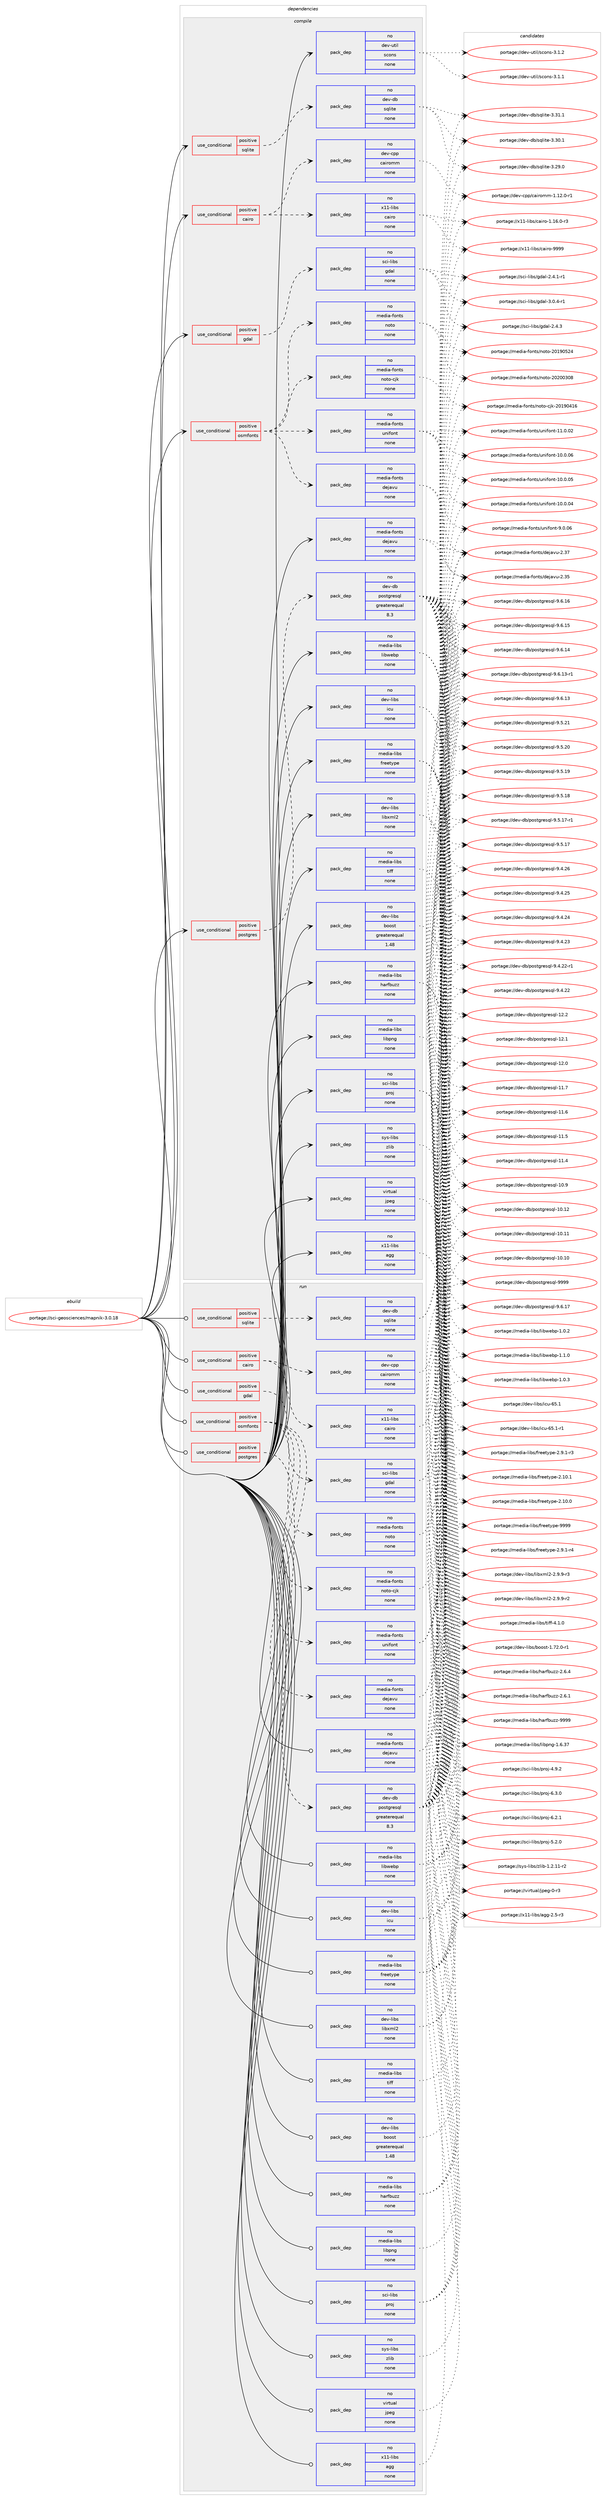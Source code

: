 digraph prolog {

# *************
# Graph options
# *************

newrank=true;
concentrate=true;
compound=true;
graph [rankdir=LR,fontname=Helvetica,fontsize=10,ranksep=1.5];#, ranksep=2.5, nodesep=0.2];
edge  [arrowhead=vee];
node  [fontname=Helvetica,fontsize=10];

# **********
# The ebuild
# **********

subgraph cluster_leftcol {
color=gray;
rank=same;
label=<<i>ebuild</i>>;
id [label="portage://sci-geosciences/mapnik-3.0.18", color=red, width=4, href="../sci-geosciences/mapnik-3.0.18.svg"];
}

# ****************
# The dependencies
# ****************

subgraph cluster_midcol {
color=gray;
label=<<i>dependencies</i>>;
subgraph cluster_compile {
fillcolor="#eeeeee";
style=filled;
label=<<i>compile</i>>;
subgraph cond7459 {
dependency40865 [label=<<TABLE BORDER="0" CELLBORDER="1" CELLSPACING="0" CELLPADDING="4"><TR><TD ROWSPAN="3" CELLPADDING="10">use_conditional</TD></TR><TR><TD>positive</TD></TR><TR><TD>cairo</TD></TR></TABLE>>, shape=none, color=red];
subgraph pack32543 {
dependency40866 [label=<<TABLE BORDER="0" CELLBORDER="1" CELLSPACING="0" CELLPADDING="4" WIDTH="220"><TR><TD ROWSPAN="6" CELLPADDING="30">pack_dep</TD></TR><TR><TD WIDTH="110">no</TD></TR><TR><TD>x11-libs</TD></TR><TR><TD>cairo</TD></TR><TR><TD>none</TD></TR><TR><TD></TD></TR></TABLE>>, shape=none, color=blue];
}
dependency40865:e -> dependency40866:w [weight=20,style="dashed",arrowhead="vee"];
subgraph pack32544 {
dependency40867 [label=<<TABLE BORDER="0" CELLBORDER="1" CELLSPACING="0" CELLPADDING="4" WIDTH="220"><TR><TD ROWSPAN="6" CELLPADDING="30">pack_dep</TD></TR><TR><TD WIDTH="110">no</TD></TR><TR><TD>dev-cpp</TD></TR><TR><TD>cairomm</TD></TR><TR><TD>none</TD></TR><TR><TD></TD></TR></TABLE>>, shape=none, color=blue];
}
dependency40865:e -> dependency40867:w [weight=20,style="dashed",arrowhead="vee"];
}
id:e -> dependency40865:w [weight=20,style="solid",arrowhead="vee"];
subgraph cond7460 {
dependency40868 [label=<<TABLE BORDER="0" CELLBORDER="1" CELLSPACING="0" CELLPADDING="4"><TR><TD ROWSPAN="3" CELLPADDING="10">use_conditional</TD></TR><TR><TD>positive</TD></TR><TR><TD>gdal</TD></TR></TABLE>>, shape=none, color=red];
subgraph pack32545 {
dependency40869 [label=<<TABLE BORDER="0" CELLBORDER="1" CELLSPACING="0" CELLPADDING="4" WIDTH="220"><TR><TD ROWSPAN="6" CELLPADDING="30">pack_dep</TD></TR><TR><TD WIDTH="110">no</TD></TR><TR><TD>sci-libs</TD></TR><TR><TD>gdal</TD></TR><TR><TD>none</TD></TR><TR><TD></TD></TR></TABLE>>, shape=none, color=blue];
}
dependency40868:e -> dependency40869:w [weight=20,style="dashed",arrowhead="vee"];
}
id:e -> dependency40868:w [weight=20,style="solid",arrowhead="vee"];
subgraph cond7461 {
dependency40870 [label=<<TABLE BORDER="0" CELLBORDER="1" CELLSPACING="0" CELLPADDING="4"><TR><TD ROWSPAN="3" CELLPADDING="10">use_conditional</TD></TR><TR><TD>positive</TD></TR><TR><TD>osmfonts</TD></TR></TABLE>>, shape=none, color=red];
subgraph pack32546 {
dependency40871 [label=<<TABLE BORDER="0" CELLBORDER="1" CELLSPACING="0" CELLPADDING="4" WIDTH="220"><TR><TD ROWSPAN="6" CELLPADDING="30">pack_dep</TD></TR><TR><TD WIDTH="110">no</TD></TR><TR><TD>media-fonts</TD></TR><TR><TD>dejavu</TD></TR><TR><TD>none</TD></TR><TR><TD></TD></TR></TABLE>>, shape=none, color=blue];
}
dependency40870:e -> dependency40871:w [weight=20,style="dashed",arrowhead="vee"];
subgraph pack32547 {
dependency40872 [label=<<TABLE BORDER="0" CELLBORDER="1" CELLSPACING="0" CELLPADDING="4" WIDTH="220"><TR><TD ROWSPAN="6" CELLPADDING="30">pack_dep</TD></TR><TR><TD WIDTH="110">no</TD></TR><TR><TD>media-fonts</TD></TR><TR><TD>noto</TD></TR><TR><TD>none</TD></TR><TR><TD></TD></TR></TABLE>>, shape=none, color=blue];
}
dependency40870:e -> dependency40872:w [weight=20,style="dashed",arrowhead="vee"];
subgraph pack32548 {
dependency40873 [label=<<TABLE BORDER="0" CELLBORDER="1" CELLSPACING="0" CELLPADDING="4" WIDTH="220"><TR><TD ROWSPAN="6" CELLPADDING="30">pack_dep</TD></TR><TR><TD WIDTH="110">no</TD></TR><TR><TD>media-fonts</TD></TR><TR><TD>noto-cjk</TD></TR><TR><TD>none</TD></TR><TR><TD></TD></TR></TABLE>>, shape=none, color=blue];
}
dependency40870:e -> dependency40873:w [weight=20,style="dashed",arrowhead="vee"];
subgraph pack32549 {
dependency40874 [label=<<TABLE BORDER="0" CELLBORDER="1" CELLSPACING="0" CELLPADDING="4" WIDTH="220"><TR><TD ROWSPAN="6" CELLPADDING="30">pack_dep</TD></TR><TR><TD WIDTH="110">no</TD></TR><TR><TD>media-fonts</TD></TR><TR><TD>unifont</TD></TR><TR><TD>none</TD></TR><TR><TD></TD></TR></TABLE>>, shape=none, color=blue];
}
dependency40870:e -> dependency40874:w [weight=20,style="dashed",arrowhead="vee"];
}
id:e -> dependency40870:w [weight=20,style="solid",arrowhead="vee"];
subgraph cond7462 {
dependency40875 [label=<<TABLE BORDER="0" CELLBORDER="1" CELLSPACING="0" CELLPADDING="4"><TR><TD ROWSPAN="3" CELLPADDING="10">use_conditional</TD></TR><TR><TD>positive</TD></TR><TR><TD>postgres</TD></TR></TABLE>>, shape=none, color=red];
subgraph pack32550 {
dependency40876 [label=<<TABLE BORDER="0" CELLBORDER="1" CELLSPACING="0" CELLPADDING="4" WIDTH="220"><TR><TD ROWSPAN="6" CELLPADDING="30">pack_dep</TD></TR><TR><TD WIDTH="110">no</TD></TR><TR><TD>dev-db</TD></TR><TR><TD>postgresql</TD></TR><TR><TD>greaterequal</TD></TR><TR><TD>8.3</TD></TR></TABLE>>, shape=none, color=blue];
}
dependency40875:e -> dependency40876:w [weight=20,style="dashed",arrowhead="vee"];
}
id:e -> dependency40875:w [weight=20,style="solid",arrowhead="vee"];
subgraph cond7463 {
dependency40877 [label=<<TABLE BORDER="0" CELLBORDER="1" CELLSPACING="0" CELLPADDING="4"><TR><TD ROWSPAN="3" CELLPADDING="10">use_conditional</TD></TR><TR><TD>positive</TD></TR><TR><TD>sqlite</TD></TR></TABLE>>, shape=none, color=red];
subgraph pack32551 {
dependency40878 [label=<<TABLE BORDER="0" CELLBORDER="1" CELLSPACING="0" CELLPADDING="4" WIDTH="220"><TR><TD ROWSPAN="6" CELLPADDING="30">pack_dep</TD></TR><TR><TD WIDTH="110">no</TD></TR><TR><TD>dev-db</TD></TR><TR><TD>sqlite</TD></TR><TR><TD>none</TD></TR><TR><TD></TD></TR></TABLE>>, shape=none, color=blue];
}
dependency40877:e -> dependency40878:w [weight=20,style="dashed",arrowhead="vee"];
}
id:e -> dependency40877:w [weight=20,style="solid",arrowhead="vee"];
subgraph pack32552 {
dependency40879 [label=<<TABLE BORDER="0" CELLBORDER="1" CELLSPACING="0" CELLPADDING="4" WIDTH="220"><TR><TD ROWSPAN="6" CELLPADDING="30">pack_dep</TD></TR><TR><TD WIDTH="110">no</TD></TR><TR><TD>dev-libs</TD></TR><TR><TD>boost</TD></TR><TR><TD>greaterequal</TD></TR><TR><TD>1.48</TD></TR></TABLE>>, shape=none, color=blue];
}
id:e -> dependency40879:w [weight=20,style="solid",arrowhead="vee"];
subgraph pack32553 {
dependency40880 [label=<<TABLE BORDER="0" CELLBORDER="1" CELLSPACING="0" CELLPADDING="4" WIDTH="220"><TR><TD ROWSPAN="6" CELLPADDING="30">pack_dep</TD></TR><TR><TD WIDTH="110">no</TD></TR><TR><TD>dev-libs</TD></TR><TR><TD>icu</TD></TR><TR><TD>none</TD></TR><TR><TD></TD></TR></TABLE>>, shape=none, color=blue];
}
id:e -> dependency40880:w [weight=20,style="solid",arrowhead="vee"];
subgraph pack32554 {
dependency40881 [label=<<TABLE BORDER="0" CELLBORDER="1" CELLSPACING="0" CELLPADDING="4" WIDTH="220"><TR><TD ROWSPAN="6" CELLPADDING="30">pack_dep</TD></TR><TR><TD WIDTH="110">no</TD></TR><TR><TD>dev-libs</TD></TR><TR><TD>libxml2</TD></TR><TR><TD>none</TD></TR><TR><TD></TD></TR></TABLE>>, shape=none, color=blue];
}
id:e -> dependency40881:w [weight=20,style="solid",arrowhead="vee"];
subgraph pack32555 {
dependency40882 [label=<<TABLE BORDER="0" CELLBORDER="1" CELLSPACING="0" CELLPADDING="4" WIDTH="220"><TR><TD ROWSPAN="6" CELLPADDING="30">pack_dep</TD></TR><TR><TD WIDTH="110">no</TD></TR><TR><TD>dev-util</TD></TR><TR><TD>scons</TD></TR><TR><TD>none</TD></TR><TR><TD></TD></TR></TABLE>>, shape=none, color=blue];
}
id:e -> dependency40882:w [weight=20,style="solid",arrowhead="vee"];
subgraph pack32556 {
dependency40883 [label=<<TABLE BORDER="0" CELLBORDER="1" CELLSPACING="0" CELLPADDING="4" WIDTH="220"><TR><TD ROWSPAN="6" CELLPADDING="30">pack_dep</TD></TR><TR><TD WIDTH="110">no</TD></TR><TR><TD>media-fonts</TD></TR><TR><TD>dejavu</TD></TR><TR><TD>none</TD></TR><TR><TD></TD></TR></TABLE>>, shape=none, color=blue];
}
id:e -> dependency40883:w [weight=20,style="solid",arrowhead="vee"];
subgraph pack32557 {
dependency40884 [label=<<TABLE BORDER="0" CELLBORDER="1" CELLSPACING="0" CELLPADDING="4" WIDTH="220"><TR><TD ROWSPAN="6" CELLPADDING="30">pack_dep</TD></TR><TR><TD WIDTH="110">no</TD></TR><TR><TD>media-libs</TD></TR><TR><TD>freetype</TD></TR><TR><TD>none</TD></TR><TR><TD></TD></TR></TABLE>>, shape=none, color=blue];
}
id:e -> dependency40884:w [weight=20,style="solid",arrowhead="vee"];
subgraph pack32558 {
dependency40885 [label=<<TABLE BORDER="0" CELLBORDER="1" CELLSPACING="0" CELLPADDING="4" WIDTH="220"><TR><TD ROWSPAN="6" CELLPADDING="30">pack_dep</TD></TR><TR><TD WIDTH="110">no</TD></TR><TR><TD>media-libs</TD></TR><TR><TD>harfbuzz</TD></TR><TR><TD>none</TD></TR><TR><TD></TD></TR></TABLE>>, shape=none, color=blue];
}
id:e -> dependency40885:w [weight=20,style="solid",arrowhead="vee"];
subgraph pack32559 {
dependency40886 [label=<<TABLE BORDER="0" CELLBORDER="1" CELLSPACING="0" CELLPADDING="4" WIDTH="220"><TR><TD ROWSPAN="6" CELLPADDING="30">pack_dep</TD></TR><TR><TD WIDTH="110">no</TD></TR><TR><TD>media-libs</TD></TR><TR><TD>libpng</TD></TR><TR><TD>none</TD></TR><TR><TD></TD></TR></TABLE>>, shape=none, color=blue];
}
id:e -> dependency40886:w [weight=20,style="solid",arrowhead="vee"];
subgraph pack32560 {
dependency40887 [label=<<TABLE BORDER="0" CELLBORDER="1" CELLSPACING="0" CELLPADDING="4" WIDTH="220"><TR><TD ROWSPAN="6" CELLPADDING="30">pack_dep</TD></TR><TR><TD WIDTH="110">no</TD></TR><TR><TD>media-libs</TD></TR><TR><TD>libwebp</TD></TR><TR><TD>none</TD></TR><TR><TD></TD></TR></TABLE>>, shape=none, color=blue];
}
id:e -> dependency40887:w [weight=20,style="solid",arrowhead="vee"];
subgraph pack32561 {
dependency40888 [label=<<TABLE BORDER="0" CELLBORDER="1" CELLSPACING="0" CELLPADDING="4" WIDTH="220"><TR><TD ROWSPAN="6" CELLPADDING="30">pack_dep</TD></TR><TR><TD WIDTH="110">no</TD></TR><TR><TD>media-libs</TD></TR><TR><TD>tiff</TD></TR><TR><TD>none</TD></TR><TR><TD></TD></TR></TABLE>>, shape=none, color=blue];
}
id:e -> dependency40888:w [weight=20,style="solid",arrowhead="vee"];
subgraph pack32562 {
dependency40889 [label=<<TABLE BORDER="0" CELLBORDER="1" CELLSPACING="0" CELLPADDING="4" WIDTH="220"><TR><TD ROWSPAN="6" CELLPADDING="30">pack_dep</TD></TR><TR><TD WIDTH="110">no</TD></TR><TR><TD>sci-libs</TD></TR><TR><TD>proj</TD></TR><TR><TD>none</TD></TR><TR><TD></TD></TR></TABLE>>, shape=none, color=blue];
}
id:e -> dependency40889:w [weight=20,style="solid",arrowhead="vee"];
subgraph pack32563 {
dependency40890 [label=<<TABLE BORDER="0" CELLBORDER="1" CELLSPACING="0" CELLPADDING="4" WIDTH="220"><TR><TD ROWSPAN="6" CELLPADDING="30">pack_dep</TD></TR><TR><TD WIDTH="110">no</TD></TR><TR><TD>sys-libs</TD></TR><TR><TD>zlib</TD></TR><TR><TD>none</TD></TR><TR><TD></TD></TR></TABLE>>, shape=none, color=blue];
}
id:e -> dependency40890:w [weight=20,style="solid",arrowhead="vee"];
subgraph pack32564 {
dependency40891 [label=<<TABLE BORDER="0" CELLBORDER="1" CELLSPACING="0" CELLPADDING="4" WIDTH="220"><TR><TD ROWSPAN="6" CELLPADDING="30">pack_dep</TD></TR><TR><TD WIDTH="110">no</TD></TR><TR><TD>virtual</TD></TR><TR><TD>jpeg</TD></TR><TR><TD>none</TD></TR><TR><TD></TD></TR></TABLE>>, shape=none, color=blue];
}
id:e -> dependency40891:w [weight=20,style="solid",arrowhead="vee"];
subgraph pack32565 {
dependency40892 [label=<<TABLE BORDER="0" CELLBORDER="1" CELLSPACING="0" CELLPADDING="4" WIDTH="220"><TR><TD ROWSPAN="6" CELLPADDING="30">pack_dep</TD></TR><TR><TD WIDTH="110">no</TD></TR><TR><TD>x11-libs</TD></TR><TR><TD>agg</TD></TR><TR><TD>none</TD></TR><TR><TD></TD></TR></TABLE>>, shape=none, color=blue];
}
id:e -> dependency40892:w [weight=20,style="solid",arrowhead="vee"];
}
subgraph cluster_compileandrun {
fillcolor="#eeeeee";
style=filled;
label=<<i>compile and run</i>>;
}
subgraph cluster_run {
fillcolor="#eeeeee";
style=filled;
label=<<i>run</i>>;
subgraph cond7464 {
dependency40893 [label=<<TABLE BORDER="0" CELLBORDER="1" CELLSPACING="0" CELLPADDING="4"><TR><TD ROWSPAN="3" CELLPADDING="10">use_conditional</TD></TR><TR><TD>positive</TD></TR><TR><TD>cairo</TD></TR></TABLE>>, shape=none, color=red];
subgraph pack32566 {
dependency40894 [label=<<TABLE BORDER="0" CELLBORDER="1" CELLSPACING="0" CELLPADDING="4" WIDTH="220"><TR><TD ROWSPAN="6" CELLPADDING="30">pack_dep</TD></TR><TR><TD WIDTH="110">no</TD></TR><TR><TD>x11-libs</TD></TR><TR><TD>cairo</TD></TR><TR><TD>none</TD></TR><TR><TD></TD></TR></TABLE>>, shape=none, color=blue];
}
dependency40893:e -> dependency40894:w [weight=20,style="dashed",arrowhead="vee"];
subgraph pack32567 {
dependency40895 [label=<<TABLE BORDER="0" CELLBORDER="1" CELLSPACING="0" CELLPADDING="4" WIDTH="220"><TR><TD ROWSPAN="6" CELLPADDING="30">pack_dep</TD></TR><TR><TD WIDTH="110">no</TD></TR><TR><TD>dev-cpp</TD></TR><TR><TD>cairomm</TD></TR><TR><TD>none</TD></TR><TR><TD></TD></TR></TABLE>>, shape=none, color=blue];
}
dependency40893:e -> dependency40895:w [weight=20,style="dashed",arrowhead="vee"];
}
id:e -> dependency40893:w [weight=20,style="solid",arrowhead="odot"];
subgraph cond7465 {
dependency40896 [label=<<TABLE BORDER="0" CELLBORDER="1" CELLSPACING="0" CELLPADDING="4"><TR><TD ROWSPAN="3" CELLPADDING="10">use_conditional</TD></TR><TR><TD>positive</TD></TR><TR><TD>gdal</TD></TR></TABLE>>, shape=none, color=red];
subgraph pack32568 {
dependency40897 [label=<<TABLE BORDER="0" CELLBORDER="1" CELLSPACING="0" CELLPADDING="4" WIDTH="220"><TR><TD ROWSPAN="6" CELLPADDING="30">pack_dep</TD></TR><TR><TD WIDTH="110">no</TD></TR><TR><TD>sci-libs</TD></TR><TR><TD>gdal</TD></TR><TR><TD>none</TD></TR><TR><TD></TD></TR></TABLE>>, shape=none, color=blue];
}
dependency40896:e -> dependency40897:w [weight=20,style="dashed",arrowhead="vee"];
}
id:e -> dependency40896:w [weight=20,style="solid",arrowhead="odot"];
subgraph cond7466 {
dependency40898 [label=<<TABLE BORDER="0" CELLBORDER="1" CELLSPACING="0" CELLPADDING="4"><TR><TD ROWSPAN="3" CELLPADDING="10">use_conditional</TD></TR><TR><TD>positive</TD></TR><TR><TD>osmfonts</TD></TR></TABLE>>, shape=none, color=red];
subgraph pack32569 {
dependency40899 [label=<<TABLE BORDER="0" CELLBORDER="1" CELLSPACING="0" CELLPADDING="4" WIDTH="220"><TR><TD ROWSPAN="6" CELLPADDING="30">pack_dep</TD></TR><TR><TD WIDTH="110">no</TD></TR><TR><TD>media-fonts</TD></TR><TR><TD>dejavu</TD></TR><TR><TD>none</TD></TR><TR><TD></TD></TR></TABLE>>, shape=none, color=blue];
}
dependency40898:e -> dependency40899:w [weight=20,style="dashed",arrowhead="vee"];
subgraph pack32570 {
dependency40900 [label=<<TABLE BORDER="0" CELLBORDER="1" CELLSPACING="0" CELLPADDING="4" WIDTH="220"><TR><TD ROWSPAN="6" CELLPADDING="30">pack_dep</TD></TR><TR><TD WIDTH="110">no</TD></TR><TR><TD>media-fonts</TD></TR><TR><TD>noto</TD></TR><TR><TD>none</TD></TR><TR><TD></TD></TR></TABLE>>, shape=none, color=blue];
}
dependency40898:e -> dependency40900:w [weight=20,style="dashed",arrowhead="vee"];
subgraph pack32571 {
dependency40901 [label=<<TABLE BORDER="0" CELLBORDER="1" CELLSPACING="0" CELLPADDING="4" WIDTH="220"><TR><TD ROWSPAN="6" CELLPADDING="30">pack_dep</TD></TR><TR><TD WIDTH="110">no</TD></TR><TR><TD>media-fonts</TD></TR><TR><TD>noto-cjk</TD></TR><TR><TD>none</TD></TR><TR><TD></TD></TR></TABLE>>, shape=none, color=blue];
}
dependency40898:e -> dependency40901:w [weight=20,style="dashed",arrowhead="vee"];
subgraph pack32572 {
dependency40902 [label=<<TABLE BORDER="0" CELLBORDER="1" CELLSPACING="0" CELLPADDING="4" WIDTH="220"><TR><TD ROWSPAN="6" CELLPADDING="30">pack_dep</TD></TR><TR><TD WIDTH="110">no</TD></TR><TR><TD>media-fonts</TD></TR><TR><TD>unifont</TD></TR><TR><TD>none</TD></TR><TR><TD></TD></TR></TABLE>>, shape=none, color=blue];
}
dependency40898:e -> dependency40902:w [weight=20,style="dashed",arrowhead="vee"];
}
id:e -> dependency40898:w [weight=20,style="solid",arrowhead="odot"];
subgraph cond7467 {
dependency40903 [label=<<TABLE BORDER="0" CELLBORDER="1" CELLSPACING="0" CELLPADDING="4"><TR><TD ROWSPAN="3" CELLPADDING="10">use_conditional</TD></TR><TR><TD>positive</TD></TR><TR><TD>postgres</TD></TR></TABLE>>, shape=none, color=red];
subgraph pack32573 {
dependency40904 [label=<<TABLE BORDER="0" CELLBORDER="1" CELLSPACING="0" CELLPADDING="4" WIDTH="220"><TR><TD ROWSPAN="6" CELLPADDING="30">pack_dep</TD></TR><TR><TD WIDTH="110">no</TD></TR><TR><TD>dev-db</TD></TR><TR><TD>postgresql</TD></TR><TR><TD>greaterequal</TD></TR><TR><TD>8.3</TD></TR></TABLE>>, shape=none, color=blue];
}
dependency40903:e -> dependency40904:w [weight=20,style="dashed",arrowhead="vee"];
}
id:e -> dependency40903:w [weight=20,style="solid",arrowhead="odot"];
subgraph cond7468 {
dependency40905 [label=<<TABLE BORDER="0" CELLBORDER="1" CELLSPACING="0" CELLPADDING="4"><TR><TD ROWSPAN="3" CELLPADDING="10">use_conditional</TD></TR><TR><TD>positive</TD></TR><TR><TD>sqlite</TD></TR></TABLE>>, shape=none, color=red];
subgraph pack32574 {
dependency40906 [label=<<TABLE BORDER="0" CELLBORDER="1" CELLSPACING="0" CELLPADDING="4" WIDTH="220"><TR><TD ROWSPAN="6" CELLPADDING="30">pack_dep</TD></TR><TR><TD WIDTH="110">no</TD></TR><TR><TD>dev-db</TD></TR><TR><TD>sqlite</TD></TR><TR><TD>none</TD></TR><TR><TD></TD></TR></TABLE>>, shape=none, color=blue];
}
dependency40905:e -> dependency40906:w [weight=20,style="dashed",arrowhead="vee"];
}
id:e -> dependency40905:w [weight=20,style="solid",arrowhead="odot"];
subgraph pack32575 {
dependency40907 [label=<<TABLE BORDER="0" CELLBORDER="1" CELLSPACING="0" CELLPADDING="4" WIDTH="220"><TR><TD ROWSPAN="6" CELLPADDING="30">pack_dep</TD></TR><TR><TD WIDTH="110">no</TD></TR><TR><TD>dev-libs</TD></TR><TR><TD>boost</TD></TR><TR><TD>greaterequal</TD></TR><TR><TD>1.48</TD></TR></TABLE>>, shape=none, color=blue];
}
id:e -> dependency40907:w [weight=20,style="solid",arrowhead="odot"];
subgraph pack32576 {
dependency40908 [label=<<TABLE BORDER="0" CELLBORDER="1" CELLSPACING="0" CELLPADDING="4" WIDTH="220"><TR><TD ROWSPAN="6" CELLPADDING="30">pack_dep</TD></TR><TR><TD WIDTH="110">no</TD></TR><TR><TD>dev-libs</TD></TR><TR><TD>icu</TD></TR><TR><TD>none</TD></TR><TR><TD></TD></TR></TABLE>>, shape=none, color=blue];
}
id:e -> dependency40908:w [weight=20,style="solid",arrowhead="odot"];
subgraph pack32577 {
dependency40909 [label=<<TABLE BORDER="0" CELLBORDER="1" CELLSPACING="0" CELLPADDING="4" WIDTH="220"><TR><TD ROWSPAN="6" CELLPADDING="30">pack_dep</TD></TR><TR><TD WIDTH="110">no</TD></TR><TR><TD>dev-libs</TD></TR><TR><TD>libxml2</TD></TR><TR><TD>none</TD></TR><TR><TD></TD></TR></TABLE>>, shape=none, color=blue];
}
id:e -> dependency40909:w [weight=20,style="solid",arrowhead="odot"];
subgraph pack32578 {
dependency40910 [label=<<TABLE BORDER="0" CELLBORDER="1" CELLSPACING="0" CELLPADDING="4" WIDTH="220"><TR><TD ROWSPAN="6" CELLPADDING="30">pack_dep</TD></TR><TR><TD WIDTH="110">no</TD></TR><TR><TD>media-fonts</TD></TR><TR><TD>dejavu</TD></TR><TR><TD>none</TD></TR><TR><TD></TD></TR></TABLE>>, shape=none, color=blue];
}
id:e -> dependency40910:w [weight=20,style="solid",arrowhead="odot"];
subgraph pack32579 {
dependency40911 [label=<<TABLE BORDER="0" CELLBORDER="1" CELLSPACING="0" CELLPADDING="4" WIDTH="220"><TR><TD ROWSPAN="6" CELLPADDING="30">pack_dep</TD></TR><TR><TD WIDTH="110">no</TD></TR><TR><TD>media-libs</TD></TR><TR><TD>freetype</TD></TR><TR><TD>none</TD></TR><TR><TD></TD></TR></TABLE>>, shape=none, color=blue];
}
id:e -> dependency40911:w [weight=20,style="solid",arrowhead="odot"];
subgraph pack32580 {
dependency40912 [label=<<TABLE BORDER="0" CELLBORDER="1" CELLSPACING="0" CELLPADDING="4" WIDTH="220"><TR><TD ROWSPAN="6" CELLPADDING="30">pack_dep</TD></TR><TR><TD WIDTH="110">no</TD></TR><TR><TD>media-libs</TD></TR><TR><TD>harfbuzz</TD></TR><TR><TD>none</TD></TR><TR><TD></TD></TR></TABLE>>, shape=none, color=blue];
}
id:e -> dependency40912:w [weight=20,style="solid",arrowhead="odot"];
subgraph pack32581 {
dependency40913 [label=<<TABLE BORDER="0" CELLBORDER="1" CELLSPACING="0" CELLPADDING="4" WIDTH="220"><TR><TD ROWSPAN="6" CELLPADDING="30">pack_dep</TD></TR><TR><TD WIDTH="110">no</TD></TR><TR><TD>media-libs</TD></TR><TR><TD>libpng</TD></TR><TR><TD>none</TD></TR><TR><TD></TD></TR></TABLE>>, shape=none, color=blue];
}
id:e -> dependency40913:w [weight=20,style="solid",arrowhead="odot"];
subgraph pack32582 {
dependency40914 [label=<<TABLE BORDER="0" CELLBORDER="1" CELLSPACING="0" CELLPADDING="4" WIDTH="220"><TR><TD ROWSPAN="6" CELLPADDING="30">pack_dep</TD></TR><TR><TD WIDTH="110">no</TD></TR><TR><TD>media-libs</TD></TR><TR><TD>libwebp</TD></TR><TR><TD>none</TD></TR><TR><TD></TD></TR></TABLE>>, shape=none, color=blue];
}
id:e -> dependency40914:w [weight=20,style="solid",arrowhead="odot"];
subgraph pack32583 {
dependency40915 [label=<<TABLE BORDER="0" CELLBORDER="1" CELLSPACING="0" CELLPADDING="4" WIDTH="220"><TR><TD ROWSPAN="6" CELLPADDING="30">pack_dep</TD></TR><TR><TD WIDTH="110">no</TD></TR><TR><TD>media-libs</TD></TR><TR><TD>tiff</TD></TR><TR><TD>none</TD></TR><TR><TD></TD></TR></TABLE>>, shape=none, color=blue];
}
id:e -> dependency40915:w [weight=20,style="solid",arrowhead="odot"];
subgraph pack32584 {
dependency40916 [label=<<TABLE BORDER="0" CELLBORDER="1" CELLSPACING="0" CELLPADDING="4" WIDTH="220"><TR><TD ROWSPAN="6" CELLPADDING="30">pack_dep</TD></TR><TR><TD WIDTH="110">no</TD></TR><TR><TD>sci-libs</TD></TR><TR><TD>proj</TD></TR><TR><TD>none</TD></TR><TR><TD></TD></TR></TABLE>>, shape=none, color=blue];
}
id:e -> dependency40916:w [weight=20,style="solid",arrowhead="odot"];
subgraph pack32585 {
dependency40917 [label=<<TABLE BORDER="0" CELLBORDER="1" CELLSPACING="0" CELLPADDING="4" WIDTH="220"><TR><TD ROWSPAN="6" CELLPADDING="30">pack_dep</TD></TR><TR><TD WIDTH="110">no</TD></TR><TR><TD>sys-libs</TD></TR><TR><TD>zlib</TD></TR><TR><TD>none</TD></TR><TR><TD></TD></TR></TABLE>>, shape=none, color=blue];
}
id:e -> dependency40917:w [weight=20,style="solid",arrowhead="odot"];
subgraph pack32586 {
dependency40918 [label=<<TABLE BORDER="0" CELLBORDER="1" CELLSPACING="0" CELLPADDING="4" WIDTH="220"><TR><TD ROWSPAN="6" CELLPADDING="30">pack_dep</TD></TR><TR><TD WIDTH="110">no</TD></TR><TR><TD>virtual</TD></TR><TR><TD>jpeg</TD></TR><TR><TD>none</TD></TR><TR><TD></TD></TR></TABLE>>, shape=none, color=blue];
}
id:e -> dependency40918:w [weight=20,style="solid",arrowhead="odot"];
subgraph pack32587 {
dependency40919 [label=<<TABLE BORDER="0" CELLBORDER="1" CELLSPACING="0" CELLPADDING="4" WIDTH="220"><TR><TD ROWSPAN="6" CELLPADDING="30">pack_dep</TD></TR><TR><TD WIDTH="110">no</TD></TR><TR><TD>x11-libs</TD></TR><TR><TD>agg</TD></TR><TR><TD>none</TD></TR><TR><TD></TD></TR></TABLE>>, shape=none, color=blue];
}
id:e -> dependency40919:w [weight=20,style="solid",arrowhead="odot"];
}
}

# **************
# The candidates
# **************

subgraph cluster_choices {
rank=same;
color=gray;
label=<<i>candidates</i>>;

subgraph choice32543 {
color=black;
nodesep=1;
choice120494945108105981154799971051141114557575757 [label="portage://x11-libs/cairo-9999", color=red, width=4,href="../x11-libs/cairo-9999.svg"];
choice12049494510810598115479997105114111454946495446484511451 [label="portage://x11-libs/cairo-1.16.0-r3", color=red, width=4,href="../x11-libs/cairo-1.16.0-r3.svg"];
dependency40866:e -> choice120494945108105981154799971051141114557575757:w [style=dotted,weight="100"];
dependency40866:e -> choice12049494510810598115479997105114111454946495446484511451:w [style=dotted,weight="100"];
}
subgraph choice32544 {
color=black;
nodesep=1;
choice1001011184599112112479997105114111109109454946495046484511449 [label="portage://dev-cpp/cairomm-1.12.0-r1", color=red, width=4,href="../dev-cpp/cairomm-1.12.0-r1.svg"];
dependency40867:e -> choice1001011184599112112479997105114111109109454946495046484511449:w [style=dotted,weight="100"];
}
subgraph choice32545 {
color=black;
nodesep=1;
choice11599105451081059811547103100971084551464846524511449 [label="portage://sci-libs/gdal-3.0.4-r1", color=red, width=4,href="../sci-libs/gdal-3.0.4-r1.svg"];
choice1159910545108105981154710310097108455046524651 [label="portage://sci-libs/gdal-2.4.3", color=red, width=4,href="../sci-libs/gdal-2.4.3.svg"];
choice11599105451081059811547103100971084550465246494511449 [label="portage://sci-libs/gdal-2.4.1-r1", color=red, width=4,href="../sci-libs/gdal-2.4.1-r1.svg"];
dependency40869:e -> choice11599105451081059811547103100971084551464846524511449:w [style=dotted,weight="100"];
dependency40869:e -> choice1159910545108105981154710310097108455046524651:w [style=dotted,weight="100"];
dependency40869:e -> choice11599105451081059811547103100971084550465246494511449:w [style=dotted,weight="100"];
}
subgraph choice32546 {
color=black;
nodesep=1;
choice109101100105974510211111011611547100101106971181174550465155 [label="portage://media-fonts/dejavu-2.37", color=red, width=4,href="../media-fonts/dejavu-2.37.svg"];
choice109101100105974510211111011611547100101106971181174550465153 [label="portage://media-fonts/dejavu-2.35", color=red, width=4,href="../media-fonts/dejavu-2.35.svg"];
dependency40871:e -> choice109101100105974510211111011611547100101106971181174550465155:w [style=dotted,weight="100"];
dependency40871:e -> choice109101100105974510211111011611547100101106971181174550465153:w [style=dotted,weight="100"];
}
subgraph choice32547 {
color=black;
nodesep=1;
choice109101100105974510211111011611547110111116111455048504848514856 [label="portage://media-fonts/noto-20200308", color=red, width=4,href="../media-fonts/noto-20200308.svg"];
choice109101100105974510211111011611547110111116111455048495748535052 [label="portage://media-fonts/noto-20190524", color=red, width=4,href="../media-fonts/noto-20190524.svg"];
dependency40872:e -> choice109101100105974510211111011611547110111116111455048504848514856:w [style=dotted,weight="100"];
dependency40872:e -> choice109101100105974510211111011611547110111116111455048495748535052:w [style=dotted,weight="100"];
}
subgraph choice32548 {
color=black;
nodesep=1;
choice1091011001059745102111110116115471101111161114599106107455048495748524954 [label="portage://media-fonts/noto-cjk-20190416", color=red, width=4,href="../media-fonts/noto-cjk-20190416.svg"];
dependency40873:e -> choice1091011001059745102111110116115471101111161114599106107455048495748524954:w [style=dotted,weight="100"];
}
subgraph choice32549 {
color=black;
nodesep=1;
choice10910110010597451021111101161154711711010510211111011645574648464854 [label="portage://media-fonts/unifont-9.0.06", color=red, width=4,href="../media-fonts/unifont-9.0.06.svg"];
choice1091011001059745102111110116115471171101051021111101164549494648464850 [label="portage://media-fonts/unifont-11.0.02", color=red, width=4,href="../media-fonts/unifont-11.0.02.svg"];
choice1091011001059745102111110116115471171101051021111101164549484648464854 [label="portage://media-fonts/unifont-10.0.06", color=red, width=4,href="../media-fonts/unifont-10.0.06.svg"];
choice1091011001059745102111110116115471171101051021111101164549484648464853 [label="portage://media-fonts/unifont-10.0.05", color=red, width=4,href="../media-fonts/unifont-10.0.05.svg"];
choice1091011001059745102111110116115471171101051021111101164549484648464852 [label="portage://media-fonts/unifont-10.0.04", color=red, width=4,href="../media-fonts/unifont-10.0.04.svg"];
dependency40874:e -> choice10910110010597451021111101161154711711010510211111011645574648464854:w [style=dotted,weight="100"];
dependency40874:e -> choice1091011001059745102111110116115471171101051021111101164549494648464850:w [style=dotted,weight="100"];
dependency40874:e -> choice1091011001059745102111110116115471171101051021111101164549484648464854:w [style=dotted,weight="100"];
dependency40874:e -> choice1091011001059745102111110116115471171101051021111101164549484648464853:w [style=dotted,weight="100"];
dependency40874:e -> choice1091011001059745102111110116115471171101051021111101164549484648464852:w [style=dotted,weight="100"];
}
subgraph choice32550 {
color=black;
nodesep=1;
choice1001011184510098471121111151161031141011151131084557575757 [label="portage://dev-db/postgresql-9999", color=red, width=4,href="../dev-db/postgresql-9999.svg"];
choice10010111845100984711211111511610311410111511310845574654464955 [label="portage://dev-db/postgresql-9.6.17", color=red, width=4,href="../dev-db/postgresql-9.6.17.svg"];
choice10010111845100984711211111511610311410111511310845574654464954 [label="portage://dev-db/postgresql-9.6.16", color=red, width=4,href="../dev-db/postgresql-9.6.16.svg"];
choice10010111845100984711211111511610311410111511310845574654464953 [label="portage://dev-db/postgresql-9.6.15", color=red, width=4,href="../dev-db/postgresql-9.6.15.svg"];
choice10010111845100984711211111511610311410111511310845574654464952 [label="portage://dev-db/postgresql-9.6.14", color=red, width=4,href="../dev-db/postgresql-9.6.14.svg"];
choice100101118451009847112111115116103114101115113108455746544649514511449 [label="portage://dev-db/postgresql-9.6.13-r1", color=red, width=4,href="../dev-db/postgresql-9.6.13-r1.svg"];
choice10010111845100984711211111511610311410111511310845574654464951 [label="portage://dev-db/postgresql-9.6.13", color=red, width=4,href="../dev-db/postgresql-9.6.13.svg"];
choice10010111845100984711211111511610311410111511310845574653465049 [label="portage://dev-db/postgresql-9.5.21", color=red, width=4,href="../dev-db/postgresql-9.5.21.svg"];
choice10010111845100984711211111511610311410111511310845574653465048 [label="portage://dev-db/postgresql-9.5.20", color=red, width=4,href="../dev-db/postgresql-9.5.20.svg"];
choice10010111845100984711211111511610311410111511310845574653464957 [label="portage://dev-db/postgresql-9.5.19", color=red, width=4,href="../dev-db/postgresql-9.5.19.svg"];
choice10010111845100984711211111511610311410111511310845574653464956 [label="portage://dev-db/postgresql-9.5.18", color=red, width=4,href="../dev-db/postgresql-9.5.18.svg"];
choice100101118451009847112111115116103114101115113108455746534649554511449 [label="portage://dev-db/postgresql-9.5.17-r1", color=red, width=4,href="../dev-db/postgresql-9.5.17-r1.svg"];
choice10010111845100984711211111511610311410111511310845574653464955 [label="portage://dev-db/postgresql-9.5.17", color=red, width=4,href="../dev-db/postgresql-9.5.17.svg"];
choice10010111845100984711211111511610311410111511310845574652465054 [label="portage://dev-db/postgresql-9.4.26", color=red, width=4,href="../dev-db/postgresql-9.4.26.svg"];
choice10010111845100984711211111511610311410111511310845574652465053 [label="portage://dev-db/postgresql-9.4.25", color=red, width=4,href="../dev-db/postgresql-9.4.25.svg"];
choice10010111845100984711211111511610311410111511310845574652465052 [label="portage://dev-db/postgresql-9.4.24", color=red, width=4,href="../dev-db/postgresql-9.4.24.svg"];
choice10010111845100984711211111511610311410111511310845574652465051 [label="portage://dev-db/postgresql-9.4.23", color=red, width=4,href="../dev-db/postgresql-9.4.23.svg"];
choice100101118451009847112111115116103114101115113108455746524650504511449 [label="portage://dev-db/postgresql-9.4.22-r1", color=red, width=4,href="../dev-db/postgresql-9.4.22-r1.svg"];
choice10010111845100984711211111511610311410111511310845574652465050 [label="portage://dev-db/postgresql-9.4.22", color=red, width=4,href="../dev-db/postgresql-9.4.22.svg"];
choice1001011184510098471121111151161031141011151131084549504650 [label="portage://dev-db/postgresql-12.2", color=red, width=4,href="../dev-db/postgresql-12.2.svg"];
choice1001011184510098471121111151161031141011151131084549504649 [label="portage://dev-db/postgresql-12.1", color=red, width=4,href="../dev-db/postgresql-12.1.svg"];
choice1001011184510098471121111151161031141011151131084549504648 [label="portage://dev-db/postgresql-12.0", color=red, width=4,href="../dev-db/postgresql-12.0.svg"];
choice1001011184510098471121111151161031141011151131084549494655 [label="portage://dev-db/postgresql-11.7", color=red, width=4,href="../dev-db/postgresql-11.7.svg"];
choice1001011184510098471121111151161031141011151131084549494654 [label="portage://dev-db/postgresql-11.6", color=red, width=4,href="../dev-db/postgresql-11.6.svg"];
choice1001011184510098471121111151161031141011151131084549494653 [label="portage://dev-db/postgresql-11.5", color=red, width=4,href="../dev-db/postgresql-11.5.svg"];
choice1001011184510098471121111151161031141011151131084549494652 [label="portage://dev-db/postgresql-11.4", color=red, width=4,href="../dev-db/postgresql-11.4.svg"];
choice1001011184510098471121111151161031141011151131084549484657 [label="portage://dev-db/postgresql-10.9", color=red, width=4,href="../dev-db/postgresql-10.9.svg"];
choice100101118451009847112111115116103114101115113108454948464950 [label="portage://dev-db/postgresql-10.12", color=red, width=4,href="../dev-db/postgresql-10.12.svg"];
choice100101118451009847112111115116103114101115113108454948464949 [label="portage://dev-db/postgresql-10.11", color=red, width=4,href="../dev-db/postgresql-10.11.svg"];
choice100101118451009847112111115116103114101115113108454948464948 [label="portage://dev-db/postgresql-10.10", color=red, width=4,href="../dev-db/postgresql-10.10.svg"];
dependency40876:e -> choice1001011184510098471121111151161031141011151131084557575757:w [style=dotted,weight="100"];
dependency40876:e -> choice10010111845100984711211111511610311410111511310845574654464955:w [style=dotted,weight="100"];
dependency40876:e -> choice10010111845100984711211111511610311410111511310845574654464954:w [style=dotted,weight="100"];
dependency40876:e -> choice10010111845100984711211111511610311410111511310845574654464953:w [style=dotted,weight="100"];
dependency40876:e -> choice10010111845100984711211111511610311410111511310845574654464952:w [style=dotted,weight="100"];
dependency40876:e -> choice100101118451009847112111115116103114101115113108455746544649514511449:w [style=dotted,weight="100"];
dependency40876:e -> choice10010111845100984711211111511610311410111511310845574654464951:w [style=dotted,weight="100"];
dependency40876:e -> choice10010111845100984711211111511610311410111511310845574653465049:w [style=dotted,weight="100"];
dependency40876:e -> choice10010111845100984711211111511610311410111511310845574653465048:w [style=dotted,weight="100"];
dependency40876:e -> choice10010111845100984711211111511610311410111511310845574653464957:w [style=dotted,weight="100"];
dependency40876:e -> choice10010111845100984711211111511610311410111511310845574653464956:w [style=dotted,weight="100"];
dependency40876:e -> choice100101118451009847112111115116103114101115113108455746534649554511449:w [style=dotted,weight="100"];
dependency40876:e -> choice10010111845100984711211111511610311410111511310845574653464955:w [style=dotted,weight="100"];
dependency40876:e -> choice10010111845100984711211111511610311410111511310845574652465054:w [style=dotted,weight="100"];
dependency40876:e -> choice10010111845100984711211111511610311410111511310845574652465053:w [style=dotted,weight="100"];
dependency40876:e -> choice10010111845100984711211111511610311410111511310845574652465052:w [style=dotted,weight="100"];
dependency40876:e -> choice10010111845100984711211111511610311410111511310845574652465051:w [style=dotted,weight="100"];
dependency40876:e -> choice100101118451009847112111115116103114101115113108455746524650504511449:w [style=dotted,weight="100"];
dependency40876:e -> choice10010111845100984711211111511610311410111511310845574652465050:w [style=dotted,weight="100"];
dependency40876:e -> choice1001011184510098471121111151161031141011151131084549504650:w [style=dotted,weight="100"];
dependency40876:e -> choice1001011184510098471121111151161031141011151131084549504649:w [style=dotted,weight="100"];
dependency40876:e -> choice1001011184510098471121111151161031141011151131084549504648:w [style=dotted,weight="100"];
dependency40876:e -> choice1001011184510098471121111151161031141011151131084549494655:w [style=dotted,weight="100"];
dependency40876:e -> choice1001011184510098471121111151161031141011151131084549494654:w [style=dotted,weight="100"];
dependency40876:e -> choice1001011184510098471121111151161031141011151131084549494653:w [style=dotted,weight="100"];
dependency40876:e -> choice1001011184510098471121111151161031141011151131084549494652:w [style=dotted,weight="100"];
dependency40876:e -> choice1001011184510098471121111151161031141011151131084549484657:w [style=dotted,weight="100"];
dependency40876:e -> choice100101118451009847112111115116103114101115113108454948464950:w [style=dotted,weight="100"];
dependency40876:e -> choice100101118451009847112111115116103114101115113108454948464949:w [style=dotted,weight="100"];
dependency40876:e -> choice100101118451009847112111115116103114101115113108454948464948:w [style=dotted,weight="100"];
}
subgraph choice32551 {
color=black;
nodesep=1;
choice10010111845100984711511310810511610145514651494649 [label="portage://dev-db/sqlite-3.31.1", color=red, width=4,href="../dev-db/sqlite-3.31.1.svg"];
choice10010111845100984711511310810511610145514651484649 [label="portage://dev-db/sqlite-3.30.1", color=red, width=4,href="../dev-db/sqlite-3.30.1.svg"];
choice10010111845100984711511310810511610145514650574648 [label="portage://dev-db/sqlite-3.29.0", color=red, width=4,href="../dev-db/sqlite-3.29.0.svg"];
dependency40878:e -> choice10010111845100984711511310810511610145514651494649:w [style=dotted,weight="100"];
dependency40878:e -> choice10010111845100984711511310810511610145514651484649:w [style=dotted,weight="100"];
dependency40878:e -> choice10010111845100984711511310810511610145514650574648:w [style=dotted,weight="100"];
}
subgraph choice32552 {
color=black;
nodesep=1;
choice10010111845108105981154798111111115116454946555046484511449 [label="portage://dev-libs/boost-1.72.0-r1", color=red, width=4,href="../dev-libs/boost-1.72.0-r1.svg"];
dependency40879:e -> choice10010111845108105981154798111111115116454946555046484511449:w [style=dotted,weight="100"];
}
subgraph choice32553 {
color=black;
nodesep=1;
choice1001011184510810598115471059911745545346494511449 [label="portage://dev-libs/icu-65.1-r1", color=red, width=4,href="../dev-libs/icu-65.1-r1.svg"];
choice100101118451081059811547105991174554534649 [label="portage://dev-libs/icu-65.1", color=red, width=4,href="../dev-libs/icu-65.1.svg"];
dependency40880:e -> choice1001011184510810598115471059911745545346494511449:w [style=dotted,weight="100"];
dependency40880:e -> choice100101118451081059811547105991174554534649:w [style=dotted,weight="100"];
}
subgraph choice32554 {
color=black;
nodesep=1;
choice10010111845108105981154710810598120109108504550465746574511451 [label="portage://dev-libs/libxml2-2.9.9-r3", color=red, width=4,href="../dev-libs/libxml2-2.9.9-r3.svg"];
choice10010111845108105981154710810598120109108504550465746574511450 [label="portage://dev-libs/libxml2-2.9.9-r2", color=red, width=4,href="../dev-libs/libxml2-2.9.9-r2.svg"];
dependency40881:e -> choice10010111845108105981154710810598120109108504550465746574511451:w [style=dotted,weight="100"];
dependency40881:e -> choice10010111845108105981154710810598120109108504550465746574511450:w [style=dotted,weight="100"];
}
subgraph choice32555 {
color=black;
nodesep=1;
choice100101118451171161051084711599111110115455146494650 [label="portage://dev-util/scons-3.1.2", color=red, width=4,href="../dev-util/scons-3.1.2.svg"];
choice100101118451171161051084711599111110115455146494649 [label="portage://dev-util/scons-3.1.1", color=red, width=4,href="../dev-util/scons-3.1.1.svg"];
dependency40882:e -> choice100101118451171161051084711599111110115455146494650:w [style=dotted,weight="100"];
dependency40882:e -> choice100101118451171161051084711599111110115455146494649:w [style=dotted,weight="100"];
}
subgraph choice32556 {
color=black;
nodesep=1;
choice109101100105974510211111011611547100101106971181174550465155 [label="portage://media-fonts/dejavu-2.37", color=red, width=4,href="../media-fonts/dejavu-2.37.svg"];
choice109101100105974510211111011611547100101106971181174550465153 [label="portage://media-fonts/dejavu-2.35", color=red, width=4,href="../media-fonts/dejavu-2.35.svg"];
dependency40883:e -> choice109101100105974510211111011611547100101106971181174550465155:w [style=dotted,weight="100"];
dependency40883:e -> choice109101100105974510211111011611547100101106971181174550465153:w [style=dotted,weight="100"];
}
subgraph choice32557 {
color=black;
nodesep=1;
choice109101100105974510810598115471021141011011161211121014557575757 [label="portage://media-libs/freetype-9999", color=red, width=4,href="../media-libs/freetype-9999.svg"];
choice109101100105974510810598115471021141011011161211121014550465746494511452 [label="portage://media-libs/freetype-2.9.1-r4", color=red, width=4,href="../media-libs/freetype-2.9.1-r4.svg"];
choice109101100105974510810598115471021141011011161211121014550465746494511451 [label="portage://media-libs/freetype-2.9.1-r3", color=red, width=4,href="../media-libs/freetype-2.9.1-r3.svg"];
choice1091011001059745108105981154710211410110111612111210145504649484649 [label="portage://media-libs/freetype-2.10.1", color=red, width=4,href="../media-libs/freetype-2.10.1.svg"];
choice1091011001059745108105981154710211410110111612111210145504649484648 [label="portage://media-libs/freetype-2.10.0", color=red, width=4,href="../media-libs/freetype-2.10.0.svg"];
dependency40884:e -> choice109101100105974510810598115471021141011011161211121014557575757:w [style=dotted,weight="100"];
dependency40884:e -> choice109101100105974510810598115471021141011011161211121014550465746494511452:w [style=dotted,weight="100"];
dependency40884:e -> choice109101100105974510810598115471021141011011161211121014550465746494511451:w [style=dotted,weight="100"];
dependency40884:e -> choice1091011001059745108105981154710211410110111612111210145504649484649:w [style=dotted,weight="100"];
dependency40884:e -> choice1091011001059745108105981154710211410110111612111210145504649484648:w [style=dotted,weight="100"];
}
subgraph choice32558 {
color=black;
nodesep=1;
choice1091011001059745108105981154710497114102981171221224557575757 [label="portage://media-libs/harfbuzz-9999", color=red, width=4,href="../media-libs/harfbuzz-9999.svg"];
choice109101100105974510810598115471049711410298117122122455046544652 [label="portage://media-libs/harfbuzz-2.6.4", color=red, width=4,href="../media-libs/harfbuzz-2.6.4.svg"];
choice109101100105974510810598115471049711410298117122122455046544649 [label="portage://media-libs/harfbuzz-2.6.1", color=red, width=4,href="../media-libs/harfbuzz-2.6.1.svg"];
dependency40885:e -> choice1091011001059745108105981154710497114102981171221224557575757:w [style=dotted,weight="100"];
dependency40885:e -> choice109101100105974510810598115471049711410298117122122455046544652:w [style=dotted,weight="100"];
dependency40885:e -> choice109101100105974510810598115471049711410298117122122455046544649:w [style=dotted,weight="100"];
}
subgraph choice32559 {
color=black;
nodesep=1;
choice109101100105974510810598115471081059811211010345494654465155 [label="portage://media-libs/libpng-1.6.37", color=red, width=4,href="../media-libs/libpng-1.6.37.svg"];
dependency40886:e -> choice109101100105974510810598115471081059811211010345494654465155:w [style=dotted,weight="100"];
}
subgraph choice32560 {
color=black;
nodesep=1;
choice109101100105974510810598115471081059811910198112454946494648 [label="portage://media-libs/libwebp-1.1.0", color=red, width=4,href="../media-libs/libwebp-1.1.0.svg"];
choice109101100105974510810598115471081059811910198112454946484651 [label="portage://media-libs/libwebp-1.0.3", color=red, width=4,href="../media-libs/libwebp-1.0.3.svg"];
choice109101100105974510810598115471081059811910198112454946484650 [label="portage://media-libs/libwebp-1.0.2", color=red, width=4,href="../media-libs/libwebp-1.0.2.svg"];
dependency40887:e -> choice109101100105974510810598115471081059811910198112454946494648:w [style=dotted,weight="100"];
dependency40887:e -> choice109101100105974510810598115471081059811910198112454946484651:w [style=dotted,weight="100"];
dependency40887:e -> choice109101100105974510810598115471081059811910198112454946484650:w [style=dotted,weight="100"];
}
subgraph choice32561 {
color=black;
nodesep=1;
choice10910110010597451081059811547116105102102455246494648 [label="portage://media-libs/tiff-4.1.0", color=red, width=4,href="../media-libs/tiff-4.1.0.svg"];
dependency40888:e -> choice10910110010597451081059811547116105102102455246494648:w [style=dotted,weight="100"];
}
subgraph choice32562 {
color=black;
nodesep=1;
choice11599105451081059811547112114111106455446514648 [label="portage://sci-libs/proj-6.3.0", color=red, width=4,href="../sci-libs/proj-6.3.0.svg"];
choice11599105451081059811547112114111106455446504649 [label="portage://sci-libs/proj-6.2.1", color=red, width=4,href="../sci-libs/proj-6.2.1.svg"];
choice11599105451081059811547112114111106455346504648 [label="portage://sci-libs/proj-5.2.0", color=red, width=4,href="../sci-libs/proj-5.2.0.svg"];
choice11599105451081059811547112114111106455246574650 [label="portage://sci-libs/proj-4.9.2", color=red, width=4,href="../sci-libs/proj-4.9.2.svg"];
dependency40889:e -> choice11599105451081059811547112114111106455446514648:w [style=dotted,weight="100"];
dependency40889:e -> choice11599105451081059811547112114111106455446504649:w [style=dotted,weight="100"];
dependency40889:e -> choice11599105451081059811547112114111106455346504648:w [style=dotted,weight="100"];
dependency40889:e -> choice11599105451081059811547112114111106455246574650:w [style=dotted,weight="100"];
}
subgraph choice32563 {
color=black;
nodesep=1;
choice11512111545108105981154712210810598454946504649494511450 [label="portage://sys-libs/zlib-1.2.11-r2", color=red, width=4,href="../sys-libs/zlib-1.2.11-r2.svg"];
dependency40890:e -> choice11512111545108105981154712210810598454946504649494511450:w [style=dotted,weight="100"];
}
subgraph choice32564 {
color=black;
nodesep=1;
choice118105114116117971084710611210110345484511451 [label="portage://virtual/jpeg-0-r3", color=red, width=4,href="../virtual/jpeg-0-r3.svg"];
dependency40891:e -> choice118105114116117971084710611210110345484511451:w [style=dotted,weight="100"];
}
subgraph choice32565 {
color=black;
nodesep=1;
choice120494945108105981154797103103455046534511451 [label="portage://x11-libs/agg-2.5-r3", color=red, width=4,href="../x11-libs/agg-2.5-r3.svg"];
dependency40892:e -> choice120494945108105981154797103103455046534511451:w [style=dotted,weight="100"];
}
subgraph choice32566 {
color=black;
nodesep=1;
choice120494945108105981154799971051141114557575757 [label="portage://x11-libs/cairo-9999", color=red, width=4,href="../x11-libs/cairo-9999.svg"];
choice12049494510810598115479997105114111454946495446484511451 [label="portage://x11-libs/cairo-1.16.0-r3", color=red, width=4,href="../x11-libs/cairo-1.16.0-r3.svg"];
dependency40894:e -> choice120494945108105981154799971051141114557575757:w [style=dotted,weight="100"];
dependency40894:e -> choice12049494510810598115479997105114111454946495446484511451:w [style=dotted,weight="100"];
}
subgraph choice32567 {
color=black;
nodesep=1;
choice1001011184599112112479997105114111109109454946495046484511449 [label="portage://dev-cpp/cairomm-1.12.0-r1", color=red, width=4,href="../dev-cpp/cairomm-1.12.0-r1.svg"];
dependency40895:e -> choice1001011184599112112479997105114111109109454946495046484511449:w [style=dotted,weight="100"];
}
subgraph choice32568 {
color=black;
nodesep=1;
choice11599105451081059811547103100971084551464846524511449 [label="portage://sci-libs/gdal-3.0.4-r1", color=red, width=4,href="../sci-libs/gdal-3.0.4-r1.svg"];
choice1159910545108105981154710310097108455046524651 [label="portage://sci-libs/gdal-2.4.3", color=red, width=4,href="../sci-libs/gdal-2.4.3.svg"];
choice11599105451081059811547103100971084550465246494511449 [label="portage://sci-libs/gdal-2.4.1-r1", color=red, width=4,href="../sci-libs/gdal-2.4.1-r1.svg"];
dependency40897:e -> choice11599105451081059811547103100971084551464846524511449:w [style=dotted,weight="100"];
dependency40897:e -> choice1159910545108105981154710310097108455046524651:w [style=dotted,weight="100"];
dependency40897:e -> choice11599105451081059811547103100971084550465246494511449:w [style=dotted,weight="100"];
}
subgraph choice32569 {
color=black;
nodesep=1;
choice109101100105974510211111011611547100101106971181174550465155 [label="portage://media-fonts/dejavu-2.37", color=red, width=4,href="../media-fonts/dejavu-2.37.svg"];
choice109101100105974510211111011611547100101106971181174550465153 [label="portage://media-fonts/dejavu-2.35", color=red, width=4,href="../media-fonts/dejavu-2.35.svg"];
dependency40899:e -> choice109101100105974510211111011611547100101106971181174550465155:w [style=dotted,weight="100"];
dependency40899:e -> choice109101100105974510211111011611547100101106971181174550465153:w [style=dotted,weight="100"];
}
subgraph choice32570 {
color=black;
nodesep=1;
choice109101100105974510211111011611547110111116111455048504848514856 [label="portage://media-fonts/noto-20200308", color=red, width=4,href="../media-fonts/noto-20200308.svg"];
choice109101100105974510211111011611547110111116111455048495748535052 [label="portage://media-fonts/noto-20190524", color=red, width=4,href="../media-fonts/noto-20190524.svg"];
dependency40900:e -> choice109101100105974510211111011611547110111116111455048504848514856:w [style=dotted,weight="100"];
dependency40900:e -> choice109101100105974510211111011611547110111116111455048495748535052:w [style=dotted,weight="100"];
}
subgraph choice32571 {
color=black;
nodesep=1;
choice1091011001059745102111110116115471101111161114599106107455048495748524954 [label="portage://media-fonts/noto-cjk-20190416", color=red, width=4,href="../media-fonts/noto-cjk-20190416.svg"];
dependency40901:e -> choice1091011001059745102111110116115471101111161114599106107455048495748524954:w [style=dotted,weight="100"];
}
subgraph choice32572 {
color=black;
nodesep=1;
choice10910110010597451021111101161154711711010510211111011645574648464854 [label="portage://media-fonts/unifont-9.0.06", color=red, width=4,href="../media-fonts/unifont-9.0.06.svg"];
choice1091011001059745102111110116115471171101051021111101164549494648464850 [label="portage://media-fonts/unifont-11.0.02", color=red, width=4,href="../media-fonts/unifont-11.0.02.svg"];
choice1091011001059745102111110116115471171101051021111101164549484648464854 [label="portage://media-fonts/unifont-10.0.06", color=red, width=4,href="../media-fonts/unifont-10.0.06.svg"];
choice1091011001059745102111110116115471171101051021111101164549484648464853 [label="portage://media-fonts/unifont-10.0.05", color=red, width=4,href="../media-fonts/unifont-10.0.05.svg"];
choice1091011001059745102111110116115471171101051021111101164549484648464852 [label="portage://media-fonts/unifont-10.0.04", color=red, width=4,href="../media-fonts/unifont-10.0.04.svg"];
dependency40902:e -> choice10910110010597451021111101161154711711010510211111011645574648464854:w [style=dotted,weight="100"];
dependency40902:e -> choice1091011001059745102111110116115471171101051021111101164549494648464850:w [style=dotted,weight="100"];
dependency40902:e -> choice1091011001059745102111110116115471171101051021111101164549484648464854:w [style=dotted,weight="100"];
dependency40902:e -> choice1091011001059745102111110116115471171101051021111101164549484648464853:w [style=dotted,weight="100"];
dependency40902:e -> choice1091011001059745102111110116115471171101051021111101164549484648464852:w [style=dotted,weight="100"];
}
subgraph choice32573 {
color=black;
nodesep=1;
choice1001011184510098471121111151161031141011151131084557575757 [label="portage://dev-db/postgresql-9999", color=red, width=4,href="../dev-db/postgresql-9999.svg"];
choice10010111845100984711211111511610311410111511310845574654464955 [label="portage://dev-db/postgresql-9.6.17", color=red, width=4,href="../dev-db/postgresql-9.6.17.svg"];
choice10010111845100984711211111511610311410111511310845574654464954 [label="portage://dev-db/postgresql-9.6.16", color=red, width=4,href="../dev-db/postgresql-9.6.16.svg"];
choice10010111845100984711211111511610311410111511310845574654464953 [label="portage://dev-db/postgresql-9.6.15", color=red, width=4,href="../dev-db/postgresql-9.6.15.svg"];
choice10010111845100984711211111511610311410111511310845574654464952 [label="portage://dev-db/postgresql-9.6.14", color=red, width=4,href="../dev-db/postgresql-9.6.14.svg"];
choice100101118451009847112111115116103114101115113108455746544649514511449 [label="portage://dev-db/postgresql-9.6.13-r1", color=red, width=4,href="../dev-db/postgresql-9.6.13-r1.svg"];
choice10010111845100984711211111511610311410111511310845574654464951 [label="portage://dev-db/postgresql-9.6.13", color=red, width=4,href="../dev-db/postgresql-9.6.13.svg"];
choice10010111845100984711211111511610311410111511310845574653465049 [label="portage://dev-db/postgresql-9.5.21", color=red, width=4,href="../dev-db/postgresql-9.5.21.svg"];
choice10010111845100984711211111511610311410111511310845574653465048 [label="portage://dev-db/postgresql-9.5.20", color=red, width=4,href="../dev-db/postgresql-9.5.20.svg"];
choice10010111845100984711211111511610311410111511310845574653464957 [label="portage://dev-db/postgresql-9.5.19", color=red, width=4,href="../dev-db/postgresql-9.5.19.svg"];
choice10010111845100984711211111511610311410111511310845574653464956 [label="portage://dev-db/postgresql-9.5.18", color=red, width=4,href="../dev-db/postgresql-9.5.18.svg"];
choice100101118451009847112111115116103114101115113108455746534649554511449 [label="portage://dev-db/postgresql-9.5.17-r1", color=red, width=4,href="../dev-db/postgresql-9.5.17-r1.svg"];
choice10010111845100984711211111511610311410111511310845574653464955 [label="portage://dev-db/postgresql-9.5.17", color=red, width=4,href="../dev-db/postgresql-9.5.17.svg"];
choice10010111845100984711211111511610311410111511310845574652465054 [label="portage://dev-db/postgresql-9.4.26", color=red, width=4,href="../dev-db/postgresql-9.4.26.svg"];
choice10010111845100984711211111511610311410111511310845574652465053 [label="portage://dev-db/postgresql-9.4.25", color=red, width=4,href="../dev-db/postgresql-9.4.25.svg"];
choice10010111845100984711211111511610311410111511310845574652465052 [label="portage://dev-db/postgresql-9.4.24", color=red, width=4,href="../dev-db/postgresql-9.4.24.svg"];
choice10010111845100984711211111511610311410111511310845574652465051 [label="portage://dev-db/postgresql-9.4.23", color=red, width=4,href="../dev-db/postgresql-9.4.23.svg"];
choice100101118451009847112111115116103114101115113108455746524650504511449 [label="portage://dev-db/postgresql-9.4.22-r1", color=red, width=4,href="../dev-db/postgresql-9.4.22-r1.svg"];
choice10010111845100984711211111511610311410111511310845574652465050 [label="portage://dev-db/postgresql-9.4.22", color=red, width=4,href="../dev-db/postgresql-9.4.22.svg"];
choice1001011184510098471121111151161031141011151131084549504650 [label="portage://dev-db/postgresql-12.2", color=red, width=4,href="../dev-db/postgresql-12.2.svg"];
choice1001011184510098471121111151161031141011151131084549504649 [label="portage://dev-db/postgresql-12.1", color=red, width=4,href="../dev-db/postgresql-12.1.svg"];
choice1001011184510098471121111151161031141011151131084549504648 [label="portage://dev-db/postgresql-12.0", color=red, width=4,href="../dev-db/postgresql-12.0.svg"];
choice1001011184510098471121111151161031141011151131084549494655 [label="portage://dev-db/postgresql-11.7", color=red, width=4,href="../dev-db/postgresql-11.7.svg"];
choice1001011184510098471121111151161031141011151131084549494654 [label="portage://dev-db/postgresql-11.6", color=red, width=4,href="../dev-db/postgresql-11.6.svg"];
choice1001011184510098471121111151161031141011151131084549494653 [label="portage://dev-db/postgresql-11.5", color=red, width=4,href="../dev-db/postgresql-11.5.svg"];
choice1001011184510098471121111151161031141011151131084549494652 [label="portage://dev-db/postgresql-11.4", color=red, width=4,href="../dev-db/postgresql-11.4.svg"];
choice1001011184510098471121111151161031141011151131084549484657 [label="portage://dev-db/postgresql-10.9", color=red, width=4,href="../dev-db/postgresql-10.9.svg"];
choice100101118451009847112111115116103114101115113108454948464950 [label="portage://dev-db/postgresql-10.12", color=red, width=4,href="../dev-db/postgresql-10.12.svg"];
choice100101118451009847112111115116103114101115113108454948464949 [label="portage://dev-db/postgresql-10.11", color=red, width=4,href="../dev-db/postgresql-10.11.svg"];
choice100101118451009847112111115116103114101115113108454948464948 [label="portage://dev-db/postgresql-10.10", color=red, width=4,href="../dev-db/postgresql-10.10.svg"];
dependency40904:e -> choice1001011184510098471121111151161031141011151131084557575757:w [style=dotted,weight="100"];
dependency40904:e -> choice10010111845100984711211111511610311410111511310845574654464955:w [style=dotted,weight="100"];
dependency40904:e -> choice10010111845100984711211111511610311410111511310845574654464954:w [style=dotted,weight="100"];
dependency40904:e -> choice10010111845100984711211111511610311410111511310845574654464953:w [style=dotted,weight="100"];
dependency40904:e -> choice10010111845100984711211111511610311410111511310845574654464952:w [style=dotted,weight="100"];
dependency40904:e -> choice100101118451009847112111115116103114101115113108455746544649514511449:w [style=dotted,weight="100"];
dependency40904:e -> choice10010111845100984711211111511610311410111511310845574654464951:w [style=dotted,weight="100"];
dependency40904:e -> choice10010111845100984711211111511610311410111511310845574653465049:w [style=dotted,weight="100"];
dependency40904:e -> choice10010111845100984711211111511610311410111511310845574653465048:w [style=dotted,weight="100"];
dependency40904:e -> choice10010111845100984711211111511610311410111511310845574653464957:w [style=dotted,weight="100"];
dependency40904:e -> choice10010111845100984711211111511610311410111511310845574653464956:w [style=dotted,weight="100"];
dependency40904:e -> choice100101118451009847112111115116103114101115113108455746534649554511449:w [style=dotted,weight="100"];
dependency40904:e -> choice10010111845100984711211111511610311410111511310845574653464955:w [style=dotted,weight="100"];
dependency40904:e -> choice10010111845100984711211111511610311410111511310845574652465054:w [style=dotted,weight="100"];
dependency40904:e -> choice10010111845100984711211111511610311410111511310845574652465053:w [style=dotted,weight="100"];
dependency40904:e -> choice10010111845100984711211111511610311410111511310845574652465052:w [style=dotted,weight="100"];
dependency40904:e -> choice10010111845100984711211111511610311410111511310845574652465051:w [style=dotted,weight="100"];
dependency40904:e -> choice100101118451009847112111115116103114101115113108455746524650504511449:w [style=dotted,weight="100"];
dependency40904:e -> choice10010111845100984711211111511610311410111511310845574652465050:w [style=dotted,weight="100"];
dependency40904:e -> choice1001011184510098471121111151161031141011151131084549504650:w [style=dotted,weight="100"];
dependency40904:e -> choice1001011184510098471121111151161031141011151131084549504649:w [style=dotted,weight="100"];
dependency40904:e -> choice1001011184510098471121111151161031141011151131084549504648:w [style=dotted,weight="100"];
dependency40904:e -> choice1001011184510098471121111151161031141011151131084549494655:w [style=dotted,weight="100"];
dependency40904:e -> choice1001011184510098471121111151161031141011151131084549494654:w [style=dotted,weight="100"];
dependency40904:e -> choice1001011184510098471121111151161031141011151131084549494653:w [style=dotted,weight="100"];
dependency40904:e -> choice1001011184510098471121111151161031141011151131084549494652:w [style=dotted,weight="100"];
dependency40904:e -> choice1001011184510098471121111151161031141011151131084549484657:w [style=dotted,weight="100"];
dependency40904:e -> choice100101118451009847112111115116103114101115113108454948464950:w [style=dotted,weight="100"];
dependency40904:e -> choice100101118451009847112111115116103114101115113108454948464949:w [style=dotted,weight="100"];
dependency40904:e -> choice100101118451009847112111115116103114101115113108454948464948:w [style=dotted,weight="100"];
}
subgraph choice32574 {
color=black;
nodesep=1;
choice10010111845100984711511310810511610145514651494649 [label="portage://dev-db/sqlite-3.31.1", color=red, width=4,href="../dev-db/sqlite-3.31.1.svg"];
choice10010111845100984711511310810511610145514651484649 [label="portage://dev-db/sqlite-3.30.1", color=red, width=4,href="../dev-db/sqlite-3.30.1.svg"];
choice10010111845100984711511310810511610145514650574648 [label="portage://dev-db/sqlite-3.29.0", color=red, width=4,href="../dev-db/sqlite-3.29.0.svg"];
dependency40906:e -> choice10010111845100984711511310810511610145514651494649:w [style=dotted,weight="100"];
dependency40906:e -> choice10010111845100984711511310810511610145514651484649:w [style=dotted,weight="100"];
dependency40906:e -> choice10010111845100984711511310810511610145514650574648:w [style=dotted,weight="100"];
}
subgraph choice32575 {
color=black;
nodesep=1;
choice10010111845108105981154798111111115116454946555046484511449 [label="portage://dev-libs/boost-1.72.0-r1", color=red, width=4,href="../dev-libs/boost-1.72.0-r1.svg"];
dependency40907:e -> choice10010111845108105981154798111111115116454946555046484511449:w [style=dotted,weight="100"];
}
subgraph choice32576 {
color=black;
nodesep=1;
choice1001011184510810598115471059911745545346494511449 [label="portage://dev-libs/icu-65.1-r1", color=red, width=4,href="../dev-libs/icu-65.1-r1.svg"];
choice100101118451081059811547105991174554534649 [label="portage://dev-libs/icu-65.1", color=red, width=4,href="../dev-libs/icu-65.1.svg"];
dependency40908:e -> choice1001011184510810598115471059911745545346494511449:w [style=dotted,weight="100"];
dependency40908:e -> choice100101118451081059811547105991174554534649:w [style=dotted,weight="100"];
}
subgraph choice32577 {
color=black;
nodesep=1;
choice10010111845108105981154710810598120109108504550465746574511451 [label="portage://dev-libs/libxml2-2.9.9-r3", color=red, width=4,href="../dev-libs/libxml2-2.9.9-r3.svg"];
choice10010111845108105981154710810598120109108504550465746574511450 [label="portage://dev-libs/libxml2-2.9.9-r2", color=red, width=4,href="../dev-libs/libxml2-2.9.9-r2.svg"];
dependency40909:e -> choice10010111845108105981154710810598120109108504550465746574511451:w [style=dotted,weight="100"];
dependency40909:e -> choice10010111845108105981154710810598120109108504550465746574511450:w [style=dotted,weight="100"];
}
subgraph choice32578 {
color=black;
nodesep=1;
choice109101100105974510211111011611547100101106971181174550465155 [label="portage://media-fonts/dejavu-2.37", color=red, width=4,href="../media-fonts/dejavu-2.37.svg"];
choice109101100105974510211111011611547100101106971181174550465153 [label="portage://media-fonts/dejavu-2.35", color=red, width=4,href="../media-fonts/dejavu-2.35.svg"];
dependency40910:e -> choice109101100105974510211111011611547100101106971181174550465155:w [style=dotted,weight="100"];
dependency40910:e -> choice109101100105974510211111011611547100101106971181174550465153:w [style=dotted,weight="100"];
}
subgraph choice32579 {
color=black;
nodesep=1;
choice109101100105974510810598115471021141011011161211121014557575757 [label="portage://media-libs/freetype-9999", color=red, width=4,href="../media-libs/freetype-9999.svg"];
choice109101100105974510810598115471021141011011161211121014550465746494511452 [label="portage://media-libs/freetype-2.9.1-r4", color=red, width=4,href="../media-libs/freetype-2.9.1-r4.svg"];
choice109101100105974510810598115471021141011011161211121014550465746494511451 [label="portage://media-libs/freetype-2.9.1-r3", color=red, width=4,href="../media-libs/freetype-2.9.1-r3.svg"];
choice1091011001059745108105981154710211410110111612111210145504649484649 [label="portage://media-libs/freetype-2.10.1", color=red, width=4,href="../media-libs/freetype-2.10.1.svg"];
choice1091011001059745108105981154710211410110111612111210145504649484648 [label="portage://media-libs/freetype-2.10.0", color=red, width=4,href="../media-libs/freetype-2.10.0.svg"];
dependency40911:e -> choice109101100105974510810598115471021141011011161211121014557575757:w [style=dotted,weight="100"];
dependency40911:e -> choice109101100105974510810598115471021141011011161211121014550465746494511452:w [style=dotted,weight="100"];
dependency40911:e -> choice109101100105974510810598115471021141011011161211121014550465746494511451:w [style=dotted,weight="100"];
dependency40911:e -> choice1091011001059745108105981154710211410110111612111210145504649484649:w [style=dotted,weight="100"];
dependency40911:e -> choice1091011001059745108105981154710211410110111612111210145504649484648:w [style=dotted,weight="100"];
}
subgraph choice32580 {
color=black;
nodesep=1;
choice1091011001059745108105981154710497114102981171221224557575757 [label="portage://media-libs/harfbuzz-9999", color=red, width=4,href="../media-libs/harfbuzz-9999.svg"];
choice109101100105974510810598115471049711410298117122122455046544652 [label="portage://media-libs/harfbuzz-2.6.4", color=red, width=4,href="../media-libs/harfbuzz-2.6.4.svg"];
choice109101100105974510810598115471049711410298117122122455046544649 [label="portage://media-libs/harfbuzz-2.6.1", color=red, width=4,href="../media-libs/harfbuzz-2.6.1.svg"];
dependency40912:e -> choice1091011001059745108105981154710497114102981171221224557575757:w [style=dotted,weight="100"];
dependency40912:e -> choice109101100105974510810598115471049711410298117122122455046544652:w [style=dotted,weight="100"];
dependency40912:e -> choice109101100105974510810598115471049711410298117122122455046544649:w [style=dotted,weight="100"];
}
subgraph choice32581 {
color=black;
nodesep=1;
choice109101100105974510810598115471081059811211010345494654465155 [label="portage://media-libs/libpng-1.6.37", color=red, width=4,href="../media-libs/libpng-1.6.37.svg"];
dependency40913:e -> choice109101100105974510810598115471081059811211010345494654465155:w [style=dotted,weight="100"];
}
subgraph choice32582 {
color=black;
nodesep=1;
choice109101100105974510810598115471081059811910198112454946494648 [label="portage://media-libs/libwebp-1.1.0", color=red, width=4,href="../media-libs/libwebp-1.1.0.svg"];
choice109101100105974510810598115471081059811910198112454946484651 [label="portage://media-libs/libwebp-1.0.3", color=red, width=4,href="../media-libs/libwebp-1.0.3.svg"];
choice109101100105974510810598115471081059811910198112454946484650 [label="portage://media-libs/libwebp-1.0.2", color=red, width=4,href="../media-libs/libwebp-1.0.2.svg"];
dependency40914:e -> choice109101100105974510810598115471081059811910198112454946494648:w [style=dotted,weight="100"];
dependency40914:e -> choice109101100105974510810598115471081059811910198112454946484651:w [style=dotted,weight="100"];
dependency40914:e -> choice109101100105974510810598115471081059811910198112454946484650:w [style=dotted,weight="100"];
}
subgraph choice32583 {
color=black;
nodesep=1;
choice10910110010597451081059811547116105102102455246494648 [label="portage://media-libs/tiff-4.1.0", color=red, width=4,href="../media-libs/tiff-4.1.0.svg"];
dependency40915:e -> choice10910110010597451081059811547116105102102455246494648:w [style=dotted,weight="100"];
}
subgraph choice32584 {
color=black;
nodesep=1;
choice11599105451081059811547112114111106455446514648 [label="portage://sci-libs/proj-6.3.0", color=red, width=4,href="../sci-libs/proj-6.3.0.svg"];
choice11599105451081059811547112114111106455446504649 [label="portage://sci-libs/proj-6.2.1", color=red, width=4,href="../sci-libs/proj-6.2.1.svg"];
choice11599105451081059811547112114111106455346504648 [label="portage://sci-libs/proj-5.2.0", color=red, width=4,href="../sci-libs/proj-5.2.0.svg"];
choice11599105451081059811547112114111106455246574650 [label="portage://sci-libs/proj-4.9.2", color=red, width=4,href="../sci-libs/proj-4.9.2.svg"];
dependency40916:e -> choice11599105451081059811547112114111106455446514648:w [style=dotted,weight="100"];
dependency40916:e -> choice11599105451081059811547112114111106455446504649:w [style=dotted,weight="100"];
dependency40916:e -> choice11599105451081059811547112114111106455346504648:w [style=dotted,weight="100"];
dependency40916:e -> choice11599105451081059811547112114111106455246574650:w [style=dotted,weight="100"];
}
subgraph choice32585 {
color=black;
nodesep=1;
choice11512111545108105981154712210810598454946504649494511450 [label="portage://sys-libs/zlib-1.2.11-r2", color=red, width=4,href="../sys-libs/zlib-1.2.11-r2.svg"];
dependency40917:e -> choice11512111545108105981154712210810598454946504649494511450:w [style=dotted,weight="100"];
}
subgraph choice32586 {
color=black;
nodesep=1;
choice118105114116117971084710611210110345484511451 [label="portage://virtual/jpeg-0-r3", color=red, width=4,href="../virtual/jpeg-0-r3.svg"];
dependency40918:e -> choice118105114116117971084710611210110345484511451:w [style=dotted,weight="100"];
}
subgraph choice32587 {
color=black;
nodesep=1;
choice120494945108105981154797103103455046534511451 [label="portage://x11-libs/agg-2.5-r3", color=red, width=4,href="../x11-libs/agg-2.5-r3.svg"];
dependency40919:e -> choice120494945108105981154797103103455046534511451:w [style=dotted,weight="100"];
}
}

}
